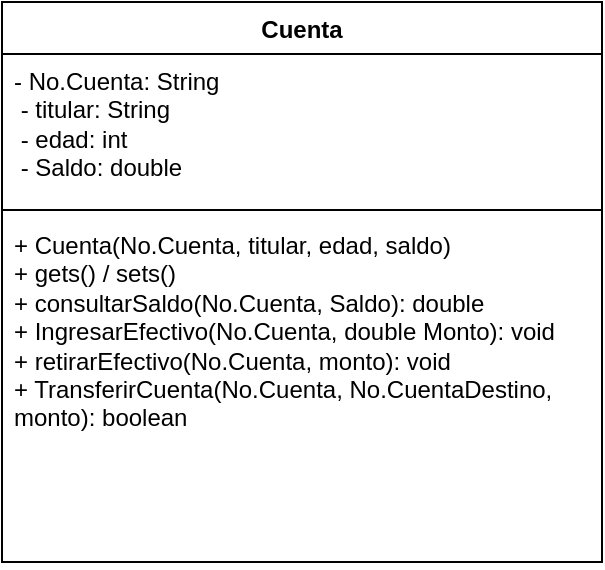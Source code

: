 <mxfile>
    <diagram id="hkYrlFelj6DhiwTOVB1_" name="Página-1">
        <mxGraphModel dx="758" dy="563" grid="1" gridSize="10" guides="1" tooltips="1" connect="1" arrows="1" fold="1" page="1" pageScale="1" pageWidth="827" pageHeight="1169" math="0" shadow="0">
            <root>
                <mxCell id="0"/>
                <mxCell id="1" parent="0"/>
                <mxCell id="6" value="Cuenta" style="swimlane;fontStyle=1;align=center;verticalAlign=top;childLayout=stackLayout;horizontal=1;startSize=26;horizontalStack=0;resizeParent=1;resizeParentMax=0;resizeLast=0;collapsible=1;marginBottom=0;whiteSpace=wrap;html=1;" vertex="1" parent="1">
                    <mxGeometry x="70" y="100" width="300" height="280" as="geometry"/>
                </mxCell>
                <mxCell id="7" value="&lt;div&gt;&lt;font color=&quot;#000000&quot;&gt;- No.Cuenta: String&amp;nbsp; &amp;nbsp; &amp;nbsp; &amp;nbsp; &amp;nbsp; &amp;nbsp; &amp;nbsp;&lt;/font&gt;&lt;/div&gt;&lt;div&gt;&lt;font color=&quot;#000000&quot;&gt;&amp;nbsp;- titular: String&amp;nbsp; &amp;nbsp; &amp;nbsp; &amp;nbsp; &amp;nbsp; &amp;nbsp; &amp;nbsp; &amp;nbsp;&lt;/font&gt;&lt;/div&gt;&lt;div&gt;&lt;font color=&quot;#000000&quot;&gt;&amp;nbsp;- edad: int&amp;nbsp; &amp;nbsp; &amp;nbsp; &amp;nbsp; &amp;nbsp; &amp;nbsp; &amp;nbsp; &amp;nbsp; &amp;nbsp; &amp;nbsp; &amp;nbsp;&lt;/font&gt;&lt;/div&gt;&lt;div&gt;&lt;font color=&quot;#000000&quot;&gt;&amp;nbsp;- Saldo: double&amp;nbsp;&amp;nbsp;&lt;/font&gt;&lt;/div&gt;" style="text;strokeColor=none;fillColor=none;align=left;verticalAlign=top;spacingLeft=4;spacingRight=4;overflow=hidden;rotatable=0;points=[[0,0.5],[1,0.5]];portConstraint=eastwest;whiteSpace=wrap;html=1;" vertex="1" parent="6">
                    <mxGeometry y="26" width="300" height="74" as="geometry"/>
                </mxCell>
                <mxCell id="8" value="" style="line;strokeWidth=1;fillColor=none;align=left;verticalAlign=middle;spacingTop=-1;spacingLeft=3;spacingRight=3;rotatable=0;labelPosition=right;points=[];portConstraint=eastwest;strokeColor=inherit;" vertex="1" parent="6">
                    <mxGeometry y="100" width="300" height="8" as="geometry"/>
                </mxCell>
                <mxCell id="9" value="&lt;div&gt;&lt;font color=&quot;#000000&quot;&gt;+ Cuenta(No.Cuenta, titular, edad, saldo)&amp;nbsp;&amp;nbsp;&lt;/font&gt;&lt;/div&gt;&lt;div&gt;&lt;font color=&quot;#000000&quot;&gt;+ gets() / sets()&amp;nbsp; &amp;nbsp; &amp;nbsp; &amp;nbsp; &amp;nbsp; &amp;nbsp; &amp;nbsp; &amp;nbsp; &amp;nbsp; &amp;nbsp; &amp;nbsp; &amp;nbsp; &amp;nbsp; &amp;nbsp; &amp;nbsp;&lt;/font&gt;&lt;/div&gt;&lt;div&gt;&lt;font color=&quot;#000000&quot;&gt;+ consultarSaldo(No.Cuenta, Saldo): double&amp;nbsp; &amp;nbsp;&lt;/font&gt;&lt;/div&gt;&lt;div&gt;&lt;font color=&quot;#000000&quot;&gt;+ IngresarEfectivo(No.Cuenta, double Monto): void&amp;nbsp;&lt;/font&gt;&lt;/div&gt;&lt;div&gt;&lt;font color=&quot;#000000&quot;&gt;+ retirarEfectivo(No.Cuenta, monto): void&amp;nbsp; &amp;nbsp;&lt;/font&gt;&lt;/div&gt;&lt;div&gt;&lt;font color=&quot;#000000&quot;&gt;+ TransferirCuenta(No.Cuenta, No.CuentaDestino, monto): boolean&amp;nbsp;&lt;/font&gt;&lt;/div&gt;" style="text;strokeColor=none;fillColor=none;align=left;verticalAlign=top;spacingLeft=4;spacingRight=4;overflow=hidden;rotatable=0;points=[[0,0.5],[1,0.5]];portConstraint=eastwest;whiteSpace=wrap;html=1;" vertex="1" parent="6">
                    <mxGeometry y="108" width="300" height="172" as="geometry"/>
                </mxCell>
            </root>
        </mxGraphModel>
    </diagram>
</mxfile>